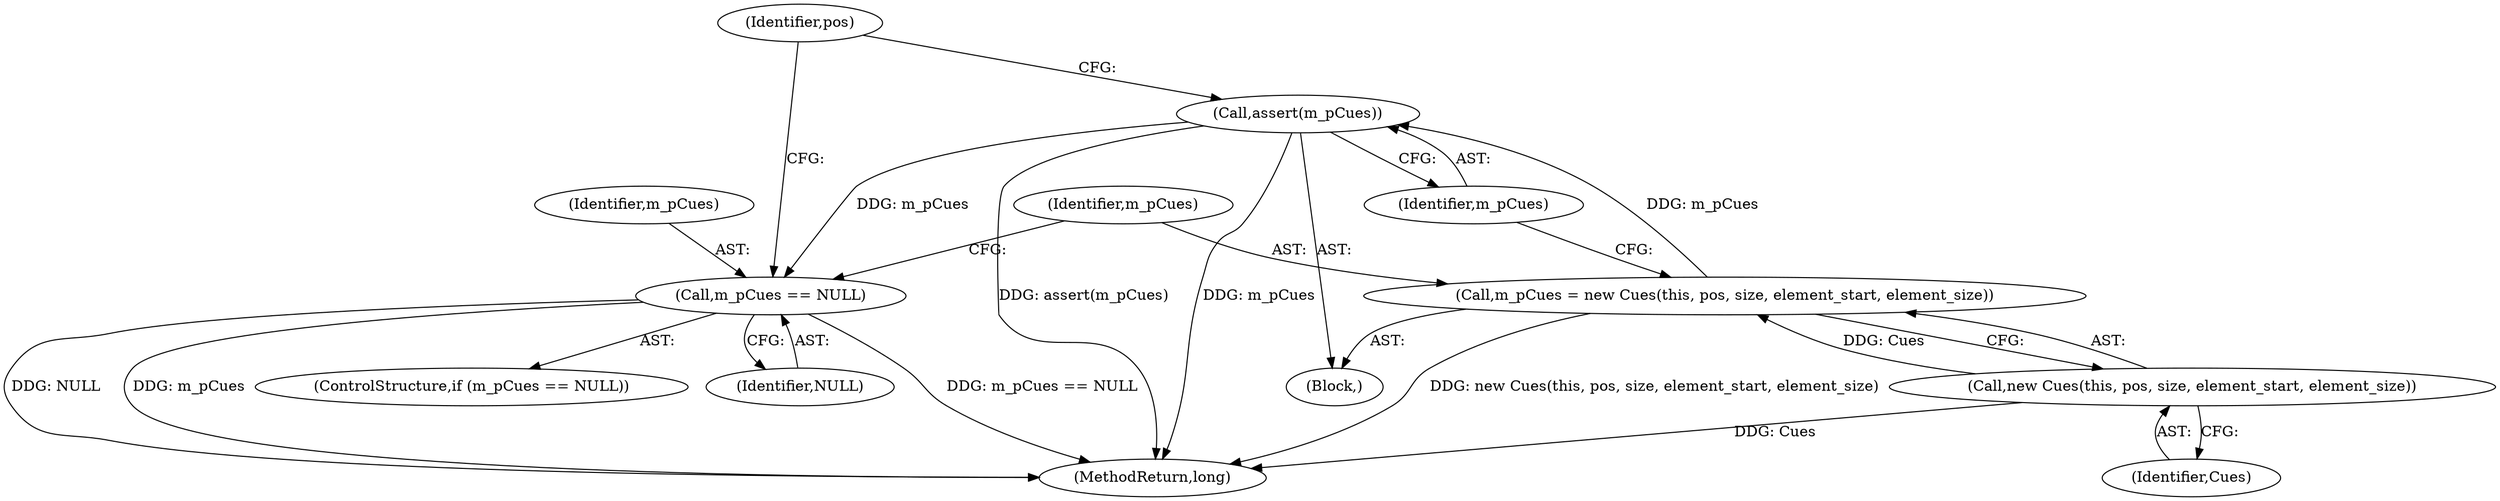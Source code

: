 digraph "1_Android_cc274e2abe8b2a6698a5c47d8aa4bb45f1f9538d_8@API" {
"1000452" [label="(Call,assert(m_pCues))"];
"1000448" [label="(Call,m_pCues = new Cues(this, pos, size, element_start, element_size))"];
"1000450" [label="(Call,new Cues(this, pos, size, element_start, element_size))"];
"1000444" [label="(Call,m_pCues == NULL)"];
"1000450" [label="(Call,new Cues(this, pos, size, element_start, element_size))"];
"1000445" [label="(Identifier,m_pCues)"];
"1000444" [label="(Call,m_pCues == NULL)"];
"1000455" [label="(Identifier,pos)"];
"1000905" [label="(MethodReturn,long)"];
"1000449" [label="(Identifier,m_pCues)"];
"1000447" [label="(Block,)"];
"1000452" [label="(Call,assert(m_pCues))"];
"1000451" [label="(Identifier,Cues)"];
"1000443" [label="(ControlStructure,if (m_pCues == NULL))"];
"1000446" [label="(Identifier,NULL)"];
"1000448" [label="(Call,m_pCues = new Cues(this, pos, size, element_start, element_size))"];
"1000453" [label="(Identifier,m_pCues)"];
"1000452" -> "1000447"  [label="AST: "];
"1000452" -> "1000453"  [label="CFG: "];
"1000453" -> "1000452"  [label="AST: "];
"1000455" -> "1000452"  [label="CFG: "];
"1000452" -> "1000905"  [label="DDG: assert(m_pCues)"];
"1000452" -> "1000905"  [label="DDG: m_pCues"];
"1000452" -> "1000444"  [label="DDG: m_pCues"];
"1000448" -> "1000452"  [label="DDG: m_pCues"];
"1000448" -> "1000447"  [label="AST: "];
"1000448" -> "1000450"  [label="CFG: "];
"1000449" -> "1000448"  [label="AST: "];
"1000450" -> "1000448"  [label="AST: "];
"1000453" -> "1000448"  [label="CFG: "];
"1000448" -> "1000905"  [label="DDG: new Cues(this, pos, size, element_start, element_size)"];
"1000450" -> "1000448"  [label="DDG: Cues"];
"1000450" -> "1000451"  [label="CFG: "];
"1000451" -> "1000450"  [label="AST: "];
"1000450" -> "1000905"  [label="DDG: Cues"];
"1000444" -> "1000443"  [label="AST: "];
"1000444" -> "1000446"  [label="CFG: "];
"1000445" -> "1000444"  [label="AST: "];
"1000446" -> "1000444"  [label="AST: "];
"1000449" -> "1000444"  [label="CFG: "];
"1000455" -> "1000444"  [label="CFG: "];
"1000444" -> "1000905"  [label="DDG: NULL"];
"1000444" -> "1000905"  [label="DDG: m_pCues"];
"1000444" -> "1000905"  [label="DDG: m_pCues == NULL"];
}
